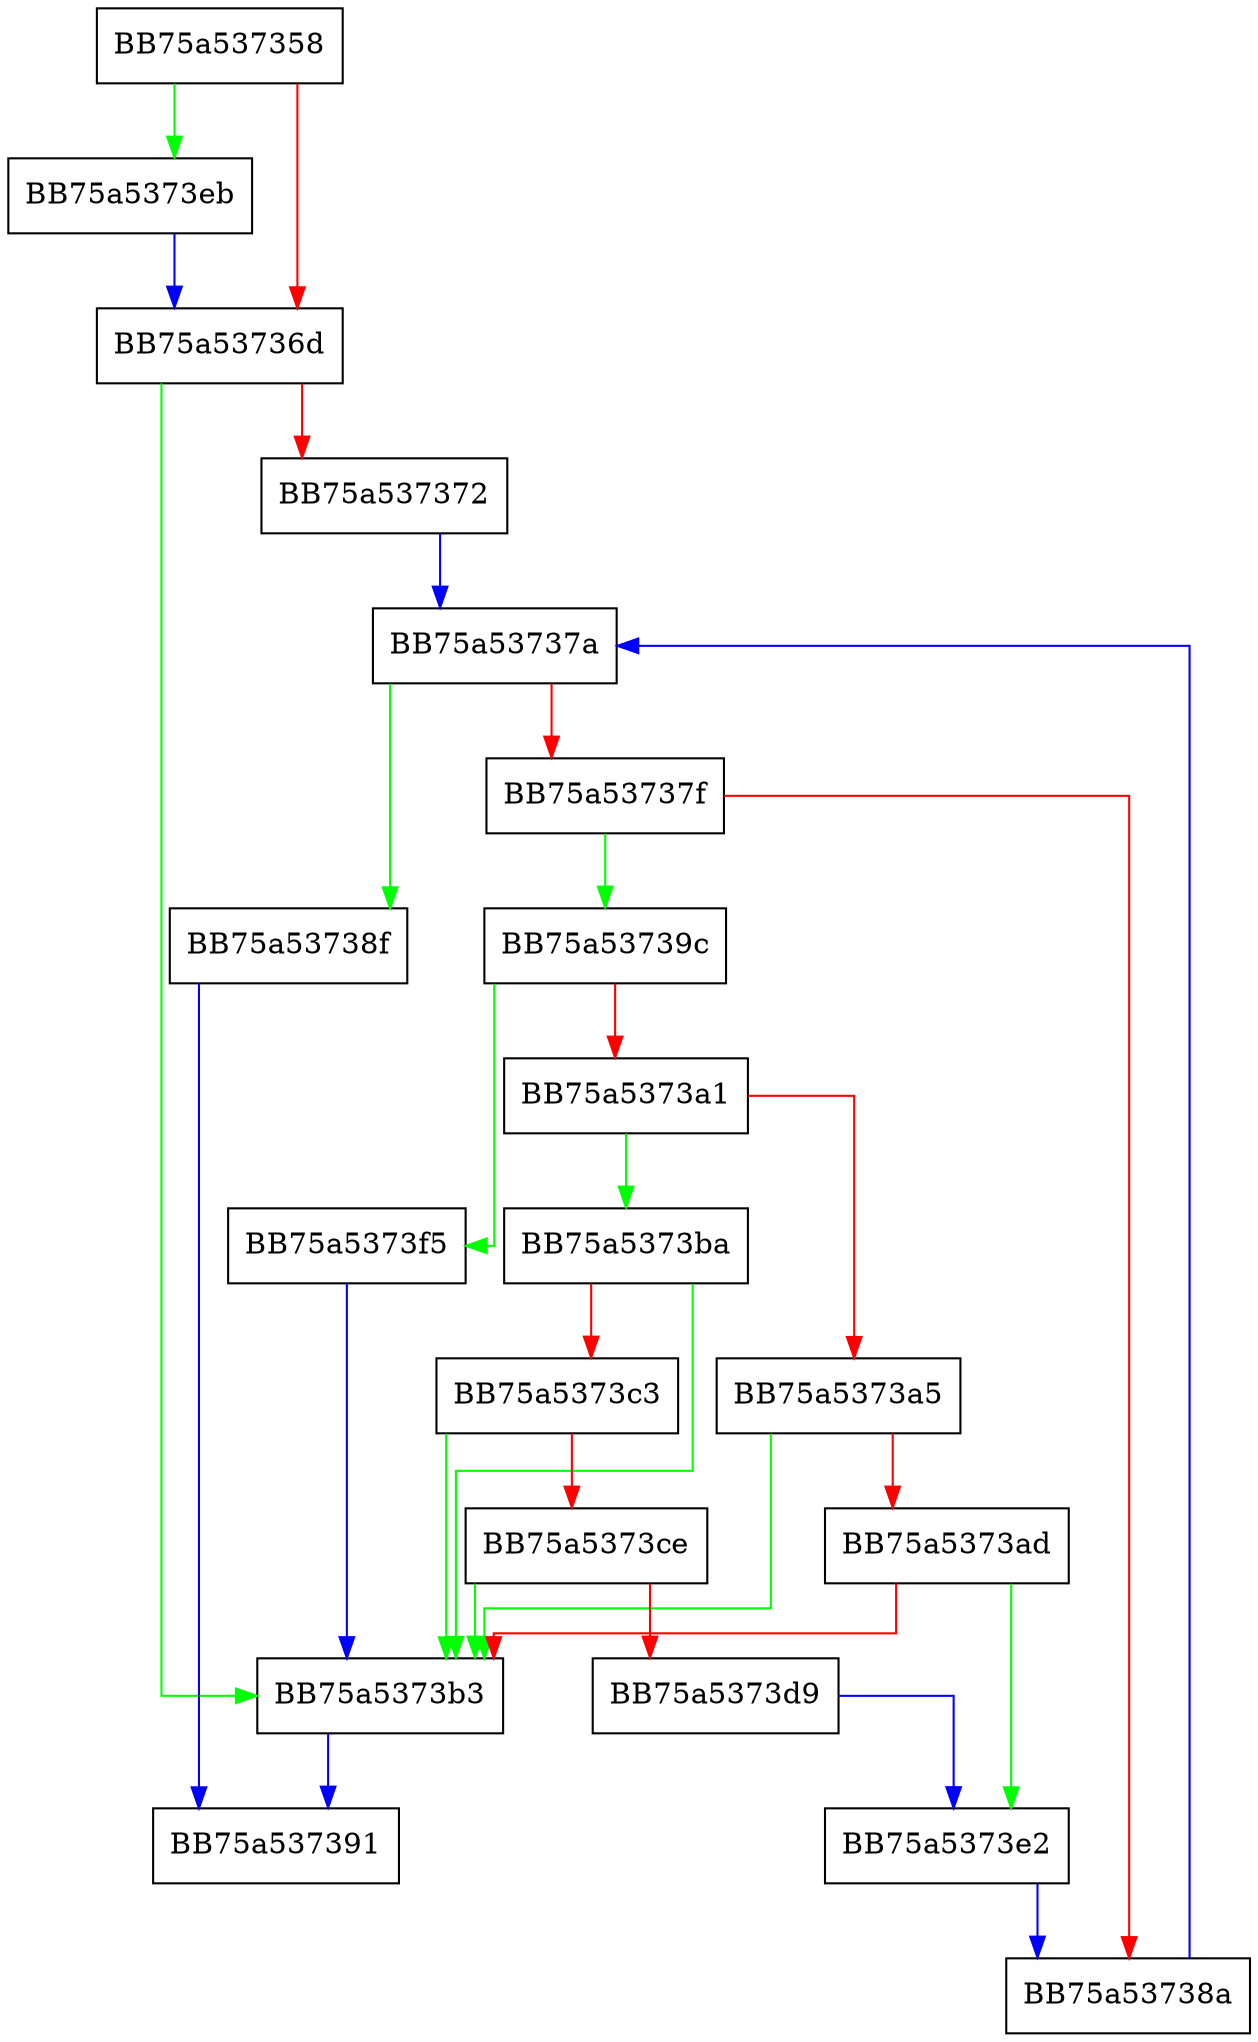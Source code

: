 digraph utf8_to_strz {
  node [shape="box"];
  graph [splines=ortho];
  BB75a537358 -> BB75a5373eb [color="green"];
  BB75a537358 -> BB75a53736d [color="red"];
  BB75a53736d -> BB75a5373b3 [color="green"];
  BB75a53736d -> BB75a537372 [color="red"];
  BB75a537372 -> BB75a53737a [color="blue"];
  BB75a53737a -> BB75a53738f [color="green"];
  BB75a53737a -> BB75a53737f [color="red"];
  BB75a53737f -> BB75a53739c [color="green"];
  BB75a53737f -> BB75a53738a [color="red"];
  BB75a53738a -> BB75a53737a [color="blue"];
  BB75a53738f -> BB75a537391 [color="blue"];
  BB75a53739c -> BB75a5373f5 [color="green"];
  BB75a53739c -> BB75a5373a1 [color="red"];
  BB75a5373a1 -> BB75a5373ba [color="green"];
  BB75a5373a1 -> BB75a5373a5 [color="red"];
  BB75a5373a5 -> BB75a5373b3 [color="green"];
  BB75a5373a5 -> BB75a5373ad [color="red"];
  BB75a5373ad -> BB75a5373e2 [color="green"];
  BB75a5373ad -> BB75a5373b3 [color="red"];
  BB75a5373b3 -> BB75a537391 [color="blue"];
  BB75a5373ba -> BB75a5373b3 [color="green"];
  BB75a5373ba -> BB75a5373c3 [color="red"];
  BB75a5373c3 -> BB75a5373b3 [color="green"];
  BB75a5373c3 -> BB75a5373ce [color="red"];
  BB75a5373ce -> BB75a5373b3 [color="green"];
  BB75a5373ce -> BB75a5373d9 [color="red"];
  BB75a5373d9 -> BB75a5373e2 [color="blue"];
  BB75a5373e2 -> BB75a53738a [color="blue"];
  BB75a5373eb -> BB75a53736d [color="blue"];
  BB75a5373f5 -> BB75a5373b3 [color="blue"];
}